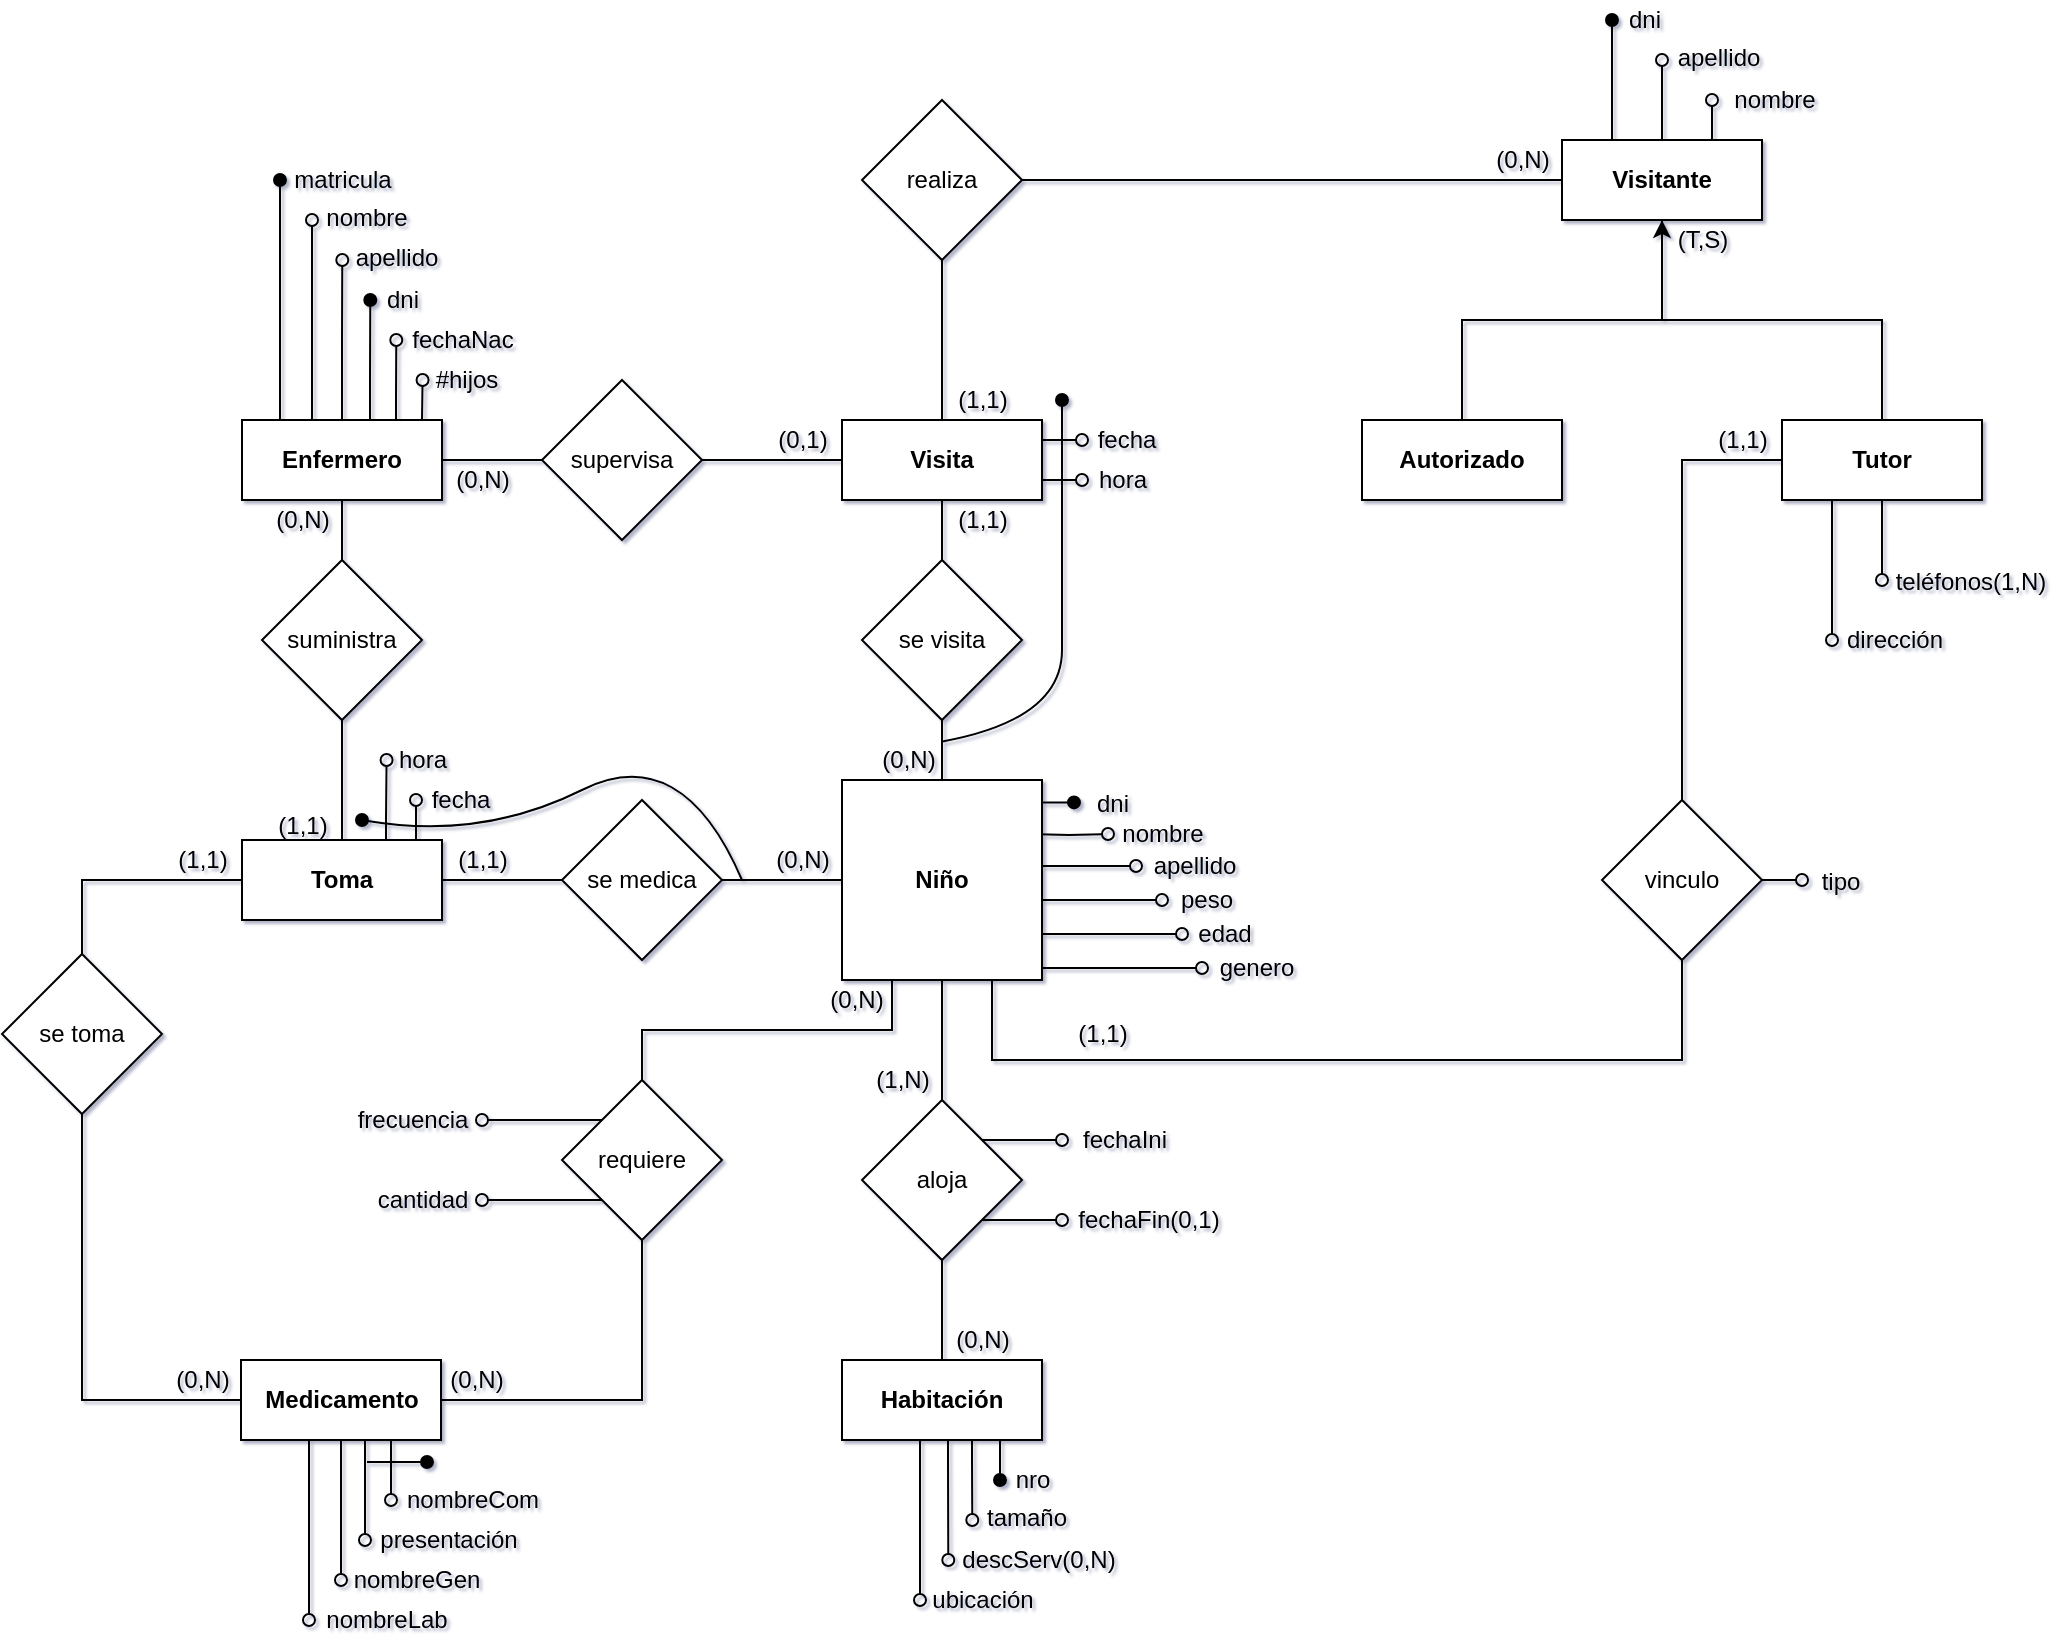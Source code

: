 <mxfile version="17.4.5" type="github">
  <diagram id="ZYVVKtb8utbKUZH2lx0a" name="Página-1">
    <mxGraphModel dx="1695" dy="1696" grid="1" gridSize="10" guides="1" tooltips="1" connect="1" arrows="1" fold="1" page="1" pageScale="1" pageWidth="827" pageHeight="1169" background="none" math="0" shadow="1">
      <root>
        <mxCell id="0" />
        <mxCell id="1" parent="0" />
        <mxCell id="OvHx3TqHr2t8oJDqC7Or-1" style="edgeStyle=orthogonalEdgeStyle;rounded=0;orthogonalLoop=1;jettySize=auto;html=1;exitX=0.75;exitY=1;exitDx=0;exitDy=0;startArrow=none;startFill=0;endArrow=oval;endFill=1;" parent="1" edge="1">
          <mxGeometry relative="1" as="geometry">
            <mxPoint x="279" y="530" as="targetPoint" />
            <mxPoint x="279" y="510" as="sourcePoint" />
          </mxGeometry>
        </mxCell>
        <mxCell id="OvHx3TqHr2t8oJDqC7Or-2" style="edgeStyle=orthogonalEdgeStyle;rounded=0;orthogonalLoop=1;jettySize=auto;html=1;exitX=0.5;exitY=1;exitDx=0;exitDy=0;startArrow=none;startFill=0;endArrow=oval;endFill=0;" parent="1" edge="1">
          <mxGeometry relative="1" as="geometry">
            <mxPoint x="265.143" y="550" as="targetPoint" />
            <mxPoint x="265" y="510" as="sourcePoint" />
            <Array as="points">
              <mxPoint x="265" y="520" />
              <mxPoint x="265" y="520" />
            </Array>
          </mxGeometry>
        </mxCell>
        <mxCell id="OvHx3TqHr2t8oJDqC7Or-3" style="edgeStyle=orthogonalEdgeStyle;rounded=0;orthogonalLoop=1;jettySize=auto;html=1;exitX=0.5;exitY=1;exitDx=0;exitDy=0;startArrow=none;startFill=0;endArrow=oval;endFill=0;" parent="1" edge="1">
          <mxGeometry relative="1" as="geometry">
            <mxPoint x="253.143" y="570" as="targetPoint" />
            <mxPoint x="253" y="510" as="sourcePoint" />
            <Array as="points">
              <mxPoint x="253" y="520" />
              <mxPoint x="253" y="520" />
            </Array>
          </mxGeometry>
        </mxCell>
        <mxCell id="OvHx3TqHr2t8oJDqC7Or-4" style="edgeStyle=orthogonalEdgeStyle;rounded=0;orthogonalLoop=1;jettySize=auto;html=1;exitX=0.25;exitY=1;exitDx=0;exitDy=0;startArrow=none;startFill=0;endArrow=oval;endFill=0;" parent="1" edge="1">
          <mxGeometry relative="1" as="geometry">
            <mxPoint x="239" y="590" as="targetPoint" />
            <mxPoint x="239" y="510" as="sourcePoint" />
          </mxGeometry>
        </mxCell>
        <mxCell id="ldB5xFA6lpnTHOYbWixm-1" value="Habitación" style="rounded=0;whiteSpace=wrap;html=1;fontStyle=1" parent="1" vertex="1">
          <mxGeometry x="200" y="470" width="100" height="40" as="geometry" />
        </mxCell>
        <mxCell id="OvHx3TqHr2t8oJDqC7Or-9" style="edgeStyle=orthogonalEdgeStyle;rounded=0;orthogonalLoop=1;jettySize=auto;html=1;exitX=0.75;exitY=0;exitDx=0;exitDy=0;startArrow=none;startFill=0;endArrow=oval;endFill=0;" parent="1" edge="1">
          <mxGeometry relative="1" as="geometry">
            <mxPoint x="-9.714" y="-20" as="targetPoint" />
            <mxPoint x="-10" as="sourcePoint" />
          </mxGeometry>
        </mxCell>
        <mxCell id="OvHx3TqHr2t8oJDqC7Or-10" style="edgeStyle=orthogonalEdgeStyle;rounded=0;orthogonalLoop=1;jettySize=auto;html=1;exitX=0.5;exitY=0;exitDx=0;exitDy=0;startArrow=none;startFill=0;endArrow=oval;endFill=0;" parent="1" edge="1">
          <mxGeometry relative="1" as="geometry">
            <mxPoint x="-22.857" y="-40" as="targetPoint" />
            <mxPoint x="-23" as="sourcePoint" />
            <Array as="points">
              <mxPoint x="-23" y="-10" />
              <mxPoint x="-23" y="-10" />
            </Array>
          </mxGeometry>
        </mxCell>
        <mxCell id="OvHx3TqHr2t8oJDqC7Or-11" style="edgeStyle=orthogonalEdgeStyle;rounded=0;orthogonalLoop=1;jettySize=auto;html=1;exitX=0.5;exitY=0;exitDx=0;exitDy=0;startArrow=none;startFill=0;endArrow=oval;endFill=1;" parent="1" edge="1">
          <mxGeometry relative="1" as="geometry">
            <mxPoint x="-35.857" y="-60" as="targetPoint" />
            <mxPoint x="-36" as="sourcePoint" />
            <Array as="points">
              <mxPoint x="-36" y="-20" />
              <mxPoint x="-36" y="-20" />
            </Array>
          </mxGeometry>
        </mxCell>
        <mxCell id="OvHx3TqHr2t8oJDqC7Or-12" style="edgeStyle=orthogonalEdgeStyle;rounded=0;orthogonalLoop=1;jettySize=auto;html=1;exitX=0.5;exitY=0;exitDx=0;exitDy=0;startArrow=none;startFill=0;endArrow=oval;endFill=0;" parent="1" source="ldB5xFA6lpnTHOYbWixm-2" edge="1">
          <mxGeometry relative="1" as="geometry">
            <mxPoint x="-49.857" y="-80" as="targetPoint" />
          </mxGeometry>
        </mxCell>
        <mxCell id="OvHx3TqHr2t8oJDqC7Or-13" style="edgeStyle=orthogonalEdgeStyle;rounded=0;orthogonalLoop=1;jettySize=auto;html=1;exitX=0.25;exitY=0;exitDx=0;exitDy=0;startArrow=none;startFill=0;endArrow=oval;endFill=0;" parent="1" edge="1">
          <mxGeometry relative="1" as="geometry">
            <mxPoint x="-65" y="-100" as="targetPoint" />
            <mxPoint x="-65" as="sourcePoint" />
          </mxGeometry>
        </mxCell>
        <mxCell id="OvHx3TqHr2t8oJDqC7Or-14" style="edgeStyle=orthogonalEdgeStyle;rounded=0;orthogonalLoop=1;jettySize=auto;html=1;exitX=0.25;exitY=0;exitDx=0;exitDy=0;startArrow=none;startFill=0;endArrow=oval;endFill=1;" parent="1" edge="1">
          <mxGeometry relative="1" as="geometry">
            <mxPoint x="-81" y="-120" as="targetPoint" />
            <mxPoint x="-81" as="sourcePoint" />
          </mxGeometry>
        </mxCell>
        <mxCell id="ldB5xFA6lpnTHOYbWixm-2" value="Enfermero" style="rounded=0;whiteSpace=wrap;html=1;fontStyle=1" parent="1" vertex="1">
          <mxGeometry x="-100" width="100" height="40" as="geometry" />
        </mxCell>
        <mxCell id="ldB5xFA6lpnTHOYbWixm-5" style="rounded=0;orthogonalLoop=1;jettySize=auto;html=1;exitX=0.5;exitY=1;exitDx=0;exitDy=0;entryX=0.5;entryY=0;entryDx=0;entryDy=0;edgeStyle=orthogonalEdgeStyle;endArrow=none;endFill=0;" parent="1" source="ldB5xFA6lpnTHOYbWixm-3" target="ldB5xFA6lpnTHOYbWixm-4" edge="1">
          <mxGeometry relative="1" as="geometry" />
        </mxCell>
        <mxCell id="OvHx3TqHr2t8oJDqC7Or-21" style="edgeStyle=orthogonalEdgeStyle;rounded=0;orthogonalLoop=1;jettySize=auto;html=1;exitX=0.983;exitY=0.142;exitDx=0;exitDy=0;startArrow=none;startFill=0;endArrow=oval;endFill=1;exitPerimeter=0;" parent="1" edge="1">
          <mxGeometry relative="1" as="geometry">
            <mxPoint x="316" y="191" as="targetPoint" />
            <mxPoint x="284.3" y="191.2" as="sourcePoint" />
          </mxGeometry>
        </mxCell>
        <mxCell id="OvHx3TqHr2t8oJDqC7Or-23" style="edgeStyle=orthogonalEdgeStyle;rounded=0;orthogonalLoop=1;jettySize=auto;html=1;exitX=1;exitY=0.75;exitDx=0;exitDy=0;startArrow=none;startFill=0;endArrow=oval;endFill=0;" parent="1" edge="1">
          <mxGeometry relative="1" as="geometry">
            <mxPoint x="293" y="207" as="sourcePoint" />
            <mxPoint x="333" y="207" as="targetPoint" />
          </mxGeometry>
        </mxCell>
        <mxCell id="OvHx3TqHr2t8oJDqC7Or-25" style="edgeStyle=orthogonalEdgeStyle;rounded=0;orthogonalLoop=1;jettySize=auto;html=1;exitX=1;exitY=0.5;exitDx=0;exitDy=0;startArrow=none;startFill=0;endArrow=oval;endFill=0;" parent="1" edge="1">
          <mxGeometry relative="1" as="geometry">
            <mxPoint x="347" y="223" as="targetPoint" />
            <mxPoint x="297" y="223" as="sourcePoint" />
          </mxGeometry>
        </mxCell>
        <mxCell id="OvHx3TqHr2t8oJDqC7Or-27" style="edgeStyle=orthogonalEdgeStyle;rounded=0;orthogonalLoop=1;jettySize=auto;html=1;exitX=1;exitY=0.75;exitDx=0;exitDy=0;startArrow=none;startFill=0;endArrow=oval;endFill=0;" parent="1" edge="1">
          <mxGeometry relative="1" as="geometry">
            <mxPoint x="360" y="240" as="targetPoint" />
            <mxPoint x="300" y="240" as="sourcePoint" />
          </mxGeometry>
        </mxCell>
        <mxCell id="OvHx3TqHr2t8oJDqC7Or-30" style="rounded=0;orthogonalLoop=1;jettySize=auto;html=1;exitX=1;exitY=1;exitDx=0;exitDy=0;startArrow=none;startFill=0;endArrow=oval;endFill=0;" parent="1" edge="1">
          <mxGeometry relative="1" as="geometry">
            <mxPoint x="370" y="257" as="targetPoint" />
            <mxPoint x="300" y="257" as="sourcePoint" />
          </mxGeometry>
        </mxCell>
        <mxCell id="OvHx3TqHr2t8oJDqC7Or-32" style="edgeStyle=none;rounded=0;orthogonalLoop=1;jettySize=auto;html=1;exitX=1;exitY=1;exitDx=0;exitDy=0;startArrow=none;startFill=0;endArrow=oval;endFill=0;" parent="1" edge="1">
          <mxGeometry relative="1" as="geometry">
            <mxPoint x="380" y="274" as="targetPoint" />
            <mxPoint x="300" y="274" as="sourcePoint" />
          </mxGeometry>
        </mxCell>
        <mxCell id="OvHx3TqHr2t8oJDqC7Or-88" style="edgeStyle=orthogonalEdgeStyle;rounded=0;orthogonalLoop=1;jettySize=auto;html=1;exitX=0.25;exitY=1;exitDx=0;exitDy=0;entryX=0.5;entryY=0;entryDx=0;entryDy=0;startArrow=none;startFill=0;endArrow=none;endFill=0;" parent="1" source="ldB5xFA6lpnTHOYbWixm-3" target="OvHx3TqHr2t8oJDqC7Or-85" edge="1">
          <mxGeometry relative="1" as="geometry" />
        </mxCell>
        <mxCell id="ldB5xFA6lpnTHOYbWixm-3" value="Niño" style="rounded=0;whiteSpace=wrap;html=1;fontStyle=1" parent="1" vertex="1">
          <mxGeometry x="200" y="180" width="100" height="100" as="geometry" />
        </mxCell>
        <mxCell id="ldB5xFA6lpnTHOYbWixm-6" style="edgeStyle=orthogonalEdgeStyle;rounded=0;orthogonalLoop=1;jettySize=auto;html=1;exitX=0.5;exitY=1;exitDx=0;exitDy=0;entryX=0.5;entryY=0;entryDx=0;entryDy=0;endArrow=none;endFill=0;" parent="1" source="ldB5xFA6lpnTHOYbWixm-4" target="ldB5xFA6lpnTHOYbWixm-1" edge="1">
          <mxGeometry relative="1" as="geometry" />
        </mxCell>
        <mxCell id="v-rBTAr1B4yWfYjMJ2wU-1" style="edgeStyle=orthogonalEdgeStyle;rounded=0;orthogonalLoop=1;jettySize=auto;html=1;exitX=1;exitY=0;exitDx=0;exitDy=0;endArrow=oval;endFill=0;" parent="1" source="ldB5xFA6lpnTHOYbWixm-4" edge="1">
          <mxGeometry relative="1" as="geometry">
            <mxPoint x="310" y="360" as="targetPoint" />
          </mxGeometry>
        </mxCell>
        <mxCell id="v-rBTAr1B4yWfYjMJ2wU-2" style="edgeStyle=orthogonalEdgeStyle;rounded=0;orthogonalLoop=1;jettySize=auto;html=1;exitX=1;exitY=1;exitDx=0;exitDy=0;endArrow=oval;endFill=0;" parent="1" source="ldB5xFA6lpnTHOYbWixm-4" edge="1">
          <mxGeometry relative="1" as="geometry">
            <mxPoint x="310" y="400" as="targetPoint" />
          </mxGeometry>
        </mxCell>
        <mxCell id="ldB5xFA6lpnTHOYbWixm-4" value="aloja" style="rhombus;whiteSpace=wrap;html=1;" parent="1" vertex="1">
          <mxGeometry x="210" y="340" width="80" height="80" as="geometry" />
        </mxCell>
        <mxCell id="OvHx3TqHr2t8oJDqC7Or-34" style="edgeStyle=none;rounded=0;orthogonalLoop=1;jettySize=auto;html=1;exitX=0.75;exitY=1;exitDx=0;exitDy=0;startArrow=none;startFill=0;endArrow=oval;endFill=0;" parent="1" source="ldB5xFA6lpnTHOYbWixm-7" edge="1">
          <mxGeometry relative="1" as="geometry">
            <mxPoint x="-25.5" y="540" as="targetPoint" />
          </mxGeometry>
        </mxCell>
        <mxCell id="OvHx3TqHr2t8oJDqC7Or-35" style="edgeStyle=orthogonalEdgeStyle;rounded=0;orthogonalLoop=1;jettySize=auto;html=1;exitX=0.75;exitY=1;exitDx=0;exitDy=0;startArrow=none;startFill=0;endArrow=oval;endFill=0;" parent="1" source="ldB5xFA6lpnTHOYbWixm-7" edge="1">
          <mxGeometry relative="1" as="geometry">
            <mxPoint x="-38.5" y="560" as="targetPoint" />
            <mxPoint x="-38.5" y="520" as="sourcePoint" />
            <Array as="points">
              <mxPoint x="-38.5" y="510" />
            </Array>
          </mxGeometry>
        </mxCell>
        <mxCell id="OvHx3TqHr2t8oJDqC7Or-36" style="edgeStyle=none;rounded=0;orthogonalLoop=1;jettySize=auto;html=1;exitX=0.5;exitY=1;exitDx=0;exitDy=0;startArrow=none;startFill=0;endArrow=oval;endFill=0;" parent="1" source="ldB5xFA6lpnTHOYbWixm-7" edge="1">
          <mxGeometry relative="1" as="geometry">
            <mxPoint x="-50.5" y="580" as="targetPoint" />
          </mxGeometry>
        </mxCell>
        <mxCell id="OvHx3TqHr2t8oJDqC7Or-37" style="edgeStyle=orthogonalEdgeStyle;rounded=0;orthogonalLoop=1;jettySize=auto;html=1;exitX=0.5;exitY=1;exitDx=0;exitDy=0;startArrow=none;startFill=0;endArrow=oval;endFill=0;" parent="1" source="ldB5xFA6lpnTHOYbWixm-7" edge="1">
          <mxGeometry relative="1" as="geometry">
            <mxPoint x="-66.5" y="600" as="targetPoint" />
            <mxPoint x="-66.5" y="520" as="sourcePoint" />
            <Array as="points">
              <mxPoint x="-66.5" y="510" />
            </Array>
          </mxGeometry>
        </mxCell>
        <mxCell id="ldB5xFA6lpnTHOYbWixm-7" value="Medicamento" style="rounded=0;whiteSpace=wrap;html=1;fontStyle=1" parent="1" vertex="1">
          <mxGeometry x="-100.5" y="470" width="100" height="40" as="geometry" />
        </mxCell>
        <mxCell id="ldB5xFA6lpnTHOYbWixm-32" style="edgeStyle=orthogonalEdgeStyle;rounded=0;orthogonalLoop=1;jettySize=auto;html=1;exitX=0.5;exitY=0;exitDx=0;exitDy=0;entryX=0.5;entryY=1;entryDx=0;entryDy=0;endArrow=classic;endFill=1;" parent="1" source="ldB5xFA6lpnTHOYbWixm-8" target="ldB5xFA6lpnTHOYbWixm-30" edge="1">
          <mxGeometry relative="1" as="geometry" />
        </mxCell>
        <mxCell id="OvHx3TqHr2t8oJDqC7Or-56" style="edgeStyle=orthogonalEdgeStyle;rounded=0;orthogonalLoop=1;jettySize=auto;html=1;exitX=0.5;exitY=1;exitDx=0;exitDy=0;startArrow=none;startFill=0;endArrow=oval;endFill=0;" parent="1" source="ldB5xFA6lpnTHOYbWixm-8" edge="1">
          <mxGeometry relative="1" as="geometry">
            <mxPoint x="720" y="80" as="targetPoint" />
          </mxGeometry>
        </mxCell>
        <mxCell id="OvHx3TqHr2t8oJDqC7Or-57" style="edgeStyle=orthogonalEdgeStyle;rounded=0;orthogonalLoop=1;jettySize=auto;html=1;exitX=0.25;exitY=1;exitDx=0;exitDy=0;startArrow=none;startFill=0;endArrow=oval;endFill=0;" parent="1" source="ldB5xFA6lpnTHOYbWixm-8" edge="1">
          <mxGeometry relative="1" as="geometry">
            <mxPoint x="695" y="110" as="targetPoint" />
          </mxGeometry>
        </mxCell>
        <mxCell id="ldB5xFA6lpnTHOYbWixm-8" value="Tutor" style="rounded=0;whiteSpace=wrap;html=1;fontStyle=1" parent="1" vertex="1">
          <mxGeometry x="670" width="100" height="40" as="geometry" />
        </mxCell>
        <mxCell id="ldB5xFA6lpnTHOYbWixm-31" style="edgeStyle=orthogonalEdgeStyle;rounded=0;orthogonalLoop=1;jettySize=auto;html=1;exitX=0.5;exitY=0;exitDx=0;exitDy=0;entryX=0.5;entryY=1;entryDx=0;entryDy=0;endArrow=none;endFill=0;" parent="1" source="ldB5xFA6lpnTHOYbWixm-9" target="ldB5xFA6lpnTHOYbWixm-30" edge="1">
          <mxGeometry relative="1" as="geometry" />
        </mxCell>
        <mxCell id="ldB5xFA6lpnTHOYbWixm-9" value="Autorizado" style="rounded=0;whiteSpace=wrap;html=1;fontStyle=1" parent="1" vertex="1">
          <mxGeometry x="460" width="100" height="40" as="geometry" />
        </mxCell>
        <mxCell id="ldB5xFA6lpnTHOYbWixm-13" style="edgeStyle=orthogonalEdgeStyle;rounded=0;orthogonalLoop=1;jettySize=auto;html=1;exitX=0.5;exitY=1;exitDx=0;exitDy=0;entryX=0.5;entryY=0;entryDx=0;entryDy=0;endArrow=none;endFill=0;" parent="1" source="ldB5xFA6lpnTHOYbWixm-10" target="ldB5xFA6lpnTHOYbWixm-11" edge="1">
          <mxGeometry relative="1" as="geometry" />
        </mxCell>
        <mxCell id="ldB5xFA6lpnTHOYbWixm-15" style="edgeStyle=orthogonalEdgeStyle;rounded=0;orthogonalLoop=1;jettySize=auto;html=1;exitX=0.5;exitY=0;exitDx=0;exitDy=0;entryX=0.5;entryY=1;entryDx=0;entryDy=0;endArrow=none;endFill=0;" parent="1" source="ldB5xFA6lpnTHOYbWixm-10" target="ldB5xFA6lpnTHOYbWixm-14" edge="1">
          <mxGeometry relative="1" as="geometry" />
        </mxCell>
        <mxCell id="OvHx3TqHr2t8oJDqC7Or-64" style="edgeStyle=orthogonalEdgeStyle;rounded=0;orthogonalLoop=1;jettySize=auto;html=1;exitX=1;exitY=0.25;exitDx=0;exitDy=0;startArrow=none;startFill=0;endArrow=oval;endFill=0;" parent="1" source="ldB5xFA6lpnTHOYbWixm-10" edge="1">
          <mxGeometry relative="1" as="geometry">
            <mxPoint x="320" y="10" as="targetPoint" />
          </mxGeometry>
        </mxCell>
        <mxCell id="OvHx3TqHr2t8oJDqC7Or-66" style="edgeStyle=orthogonalEdgeStyle;rounded=0;orthogonalLoop=1;jettySize=auto;html=1;exitX=1;exitY=0.75;exitDx=0;exitDy=0;startArrow=none;startFill=0;endArrow=oval;endFill=0;" parent="1" source="ldB5xFA6lpnTHOYbWixm-10" edge="1">
          <mxGeometry relative="1" as="geometry">
            <mxPoint x="320" y="30" as="targetPoint" />
          </mxGeometry>
        </mxCell>
        <mxCell id="ldB5xFA6lpnTHOYbWixm-10" value="Visita" style="rounded=0;whiteSpace=wrap;html=1;fontStyle=1" parent="1" vertex="1">
          <mxGeometry x="200" width="100" height="40" as="geometry" />
        </mxCell>
        <mxCell id="ldB5xFA6lpnTHOYbWixm-12" style="edgeStyle=orthogonalEdgeStyle;rounded=0;orthogonalLoop=1;jettySize=auto;html=1;exitX=0.5;exitY=1;exitDx=0;exitDy=0;entryX=0.5;entryY=0;entryDx=0;entryDy=0;endArrow=none;endFill=0;" parent="1" source="ldB5xFA6lpnTHOYbWixm-11" target="ldB5xFA6lpnTHOYbWixm-3" edge="1">
          <mxGeometry relative="1" as="geometry" />
        </mxCell>
        <mxCell id="ldB5xFA6lpnTHOYbWixm-11" value="se visita" style="rhombus;whiteSpace=wrap;html=1;" parent="1" vertex="1">
          <mxGeometry x="210" y="70" width="80" height="80" as="geometry" />
        </mxCell>
        <mxCell id="ldB5xFA6lpnTHOYbWixm-34" style="edgeStyle=orthogonalEdgeStyle;rounded=0;orthogonalLoop=1;jettySize=auto;html=1;exitX=1;exitY=0.5;exitDx=0;exitDy=0;entryX=0;entryY=0.5;entryDx=0;entryDy=0;endArrow=none;endFill=0;" parent="1" source="ldB5xFA6lpnTHOYbWixm-14" target="ldB5xFA6lpnTHOYbWixm-30" edge="1">
          <mxGeometry relative="1" as="geometry" />
        </mxCell>
        <mxCell id="ldB5xFA6lpnTHOYbWixm-14" value="realiza" style="rhombus;whiteSpace=wrap;html=1;" parent="1" vertex="1">
          <mxGeometry x="210" y="-160" width="80" height="80" as="geometry" />
        </mxCell>
        <mxCell id="ldB5xFA6lpnTHOYbWixm-18" style="edgeStyle=orthogonalEdgeStyle;rounded=0;orthogonalLoop=1;jettySize=auto;html=1;exitX=1;exitY=0.5;exitDx=0;exitDy=0;entryX=0;entryY=0.5;entryDx=0;entryDy=0;endArrow=none;endFill=0;" parent="1" source="ldB5xFA6lpnTHOYbWixm-17" target="ldB5xFA6lpnTHOYbWixm-10" edge="1">
          <mxGeometry relative="1" as="geometry" />
        </mxCell>
        <mxCell id="ldB5xFA6lpnTHOYbWixm-19" style="edgeStyle=orthogonalEdgeStyle;rounded=0;orthogonalLoop=1;jettySize=auto;html=1;exitX=0;exitY=0.5;exitDx=0;exitDy=0;entryX=1;entryY=0.5;entryDx=0;entryDy=0;endArrow=none;endFill=0;" parent="1" source="ldB5xFA6lpnTHOYbWixm-17" target="ldB5xFA6lpnTHOYbWixm-2" edge="1">
          <mxGeometry relative="1" as="geometry" />
        </mxCell>
        <mxCell id="ldB5xFA6lpnTHOYbWixm-17" value="supervisa" style="rhombus;whiteSpace=wrap;html=1;" parent="1" vertex="1">
          <mxGeometry x="50" y="-20" width="80" height="80" as="geometry" />
        </mxCell>
        <mxCell id="ldB5xFA6lpnTHOYbWixm-22" style="edgeStyle=orthogonalEdgeStyle;rounded=0;orthogonalLoop=1;jettySize=auto;html=1;exitX=0.5;exitY=0;exitDx=0;exitDy=0;entryX=0.5;entryY=1;entryDx=0;entryDy=0;endArrow=none;endFill=0;" parent="1" source="ldB5xFA6lpnTHOYbWixm-20" target="ldB5xFA6lpnTHOYbWixm-2" edge="1">
          <mxGeometry relative="1" as="geometry" />
        </mxCell>
        <mxCell id="ldB5xFA6lpnTHOYbWixm-23" style="edgeStyle=orthogonalEdgeStyle;rounded=0;orthogonalLoop=1;jettySize=auto;html=1;exitX=0.5;exitY=1;exitDx=0;exitDy=0;entryX=0.5;entryY=0;entryDx=0;entryDy=0;endArrow=none;endFill=0;" parent="1" source="ldB5xFA6lpnTHOYbWixm-20" target="ldB5xFA6lpnTHOYbWixm-21" edge="1">
          <mxGeometry relative="1" as="geometry" />
        </mxCell>
        <mxCell id="ldB5xFA6lpnTHOYbWixm-20" value="suministra" style="rhombus;whiteSpace=wrap;html=1;" parent="1" vertex="1">
          <mxGeometry x="-90" y="70" width="80" height="80" as="geometry" />
        </mxCell>
        <mxCell id="ldB5xFA6lpnTHOYbWixm-25" style="edgeStyle=orthogonalEdgeStyle;rounded=0;orthogonalLoop=1;jettySize=auto;html=1;exitX=1;exitY=0.5;exitDx=0;exitDy=0;entryX=0;entryY=0.5;entryDx=0;entryDy=0;endArrow=none;endFill=0;" parent="1" source="ldB5xFA6lpnTHOYbWixm-21" target="ldB5xFA6lpnTHOYbWixm-24" edge="1">
          <mxGeometry relative="1" as="geometry" />
        </mxCell>
        <mxCell id="ldB5xFA6lpnTHOYbWixm-28" style="edgeStyle=orthogonalEdgeStyle;rounded=0;orthogonalLoop=1;jettySize=auto;html=1;exitX=0;exitY=0.5;exitDx=0;exitDy=0;entryX=0.5;entryY=0;entryDx=0;entryDy=0;endArrow=none;endFill=0;" parent="1" source="ldB5xFA6lpnTHOYbWixm-21" target="ldB5xFA6lpnTHOYbWixm-27" edge="1">
          <mxGeometry relative="1" as="geometry" />
        </mxCell>
        <mxCell id="OvHx3TqHr2t8oJDqC7Or-86" style="edgeStyle=orthogonalEdgeStyle;rounded=0;orthogonalLoop=1;jettySize=auto;html=1;exitX=0.75;exitY=0;exitDx=0;exitDy=0;startArrow=none;startFill=0;endArrow=oval;endFill=0;" parent="1" edge="1">
          <mxGeometry relative="1" as="geometry">
            <mxPoint x="-27.714" y="170" as="targetPoint" />
            <mxPoint x="-28" y="210" as="sourcePoint" />
            <Array as="points">
              <mxPoint x="-28" y="200" />
              <mxPoint x="-28" y="200" />
            </Array>
          </mxGeometry>
        </mxCell>
        <mxCell id="ldB5xFA6lpnTHOYbWixm-21" value="Toma" style="rounded=0;whiteSpace=wrap;html=1;fontStyle=1" parent="1" vertex="1">
          <mxGeometry x="-100" y="210" width="100" height="40" as="geometry" />
        </mxCell>
        <mxCell id="ldB5xFA6lpnTHOYbWixm-26" style="edgeStyle=orthogonalEdgeStyle;rounded=0;orthogonalLoop=1;jettySize=auto;html=1;exitX=1;exitY=0.5;exitDx=0;exitDy=0;entryX=0;entryY=0.5;entryDx=0;entryDy=0;endArrow=none;endFill=0;" parent="1" source="ldB5xFA6lpnTHOYbWixm-24" target="ldB5xFA6lpnTHOYbWixm-3" edge="1">
          <mxGeometry relative="1" as="geometry" />
        </mxCell>
        <mxCell id="OvHx3TqHr2t8oJDqC7Or-80" style="edgeStyle=orthogonalEdgeStyle;rounded=0;orthogonalLoop=1;jettySize=auto;html=1;exitX=0.5;exitY=0;exitDx=0;exitDy=0;startArrow=none;startFill=0;endArrow=oval;endFill=0;" parent="1" edge="1">
          <mxGeometry relative="1" as="geometry">
            <mxPoint x="-13" y="190" as="targetPoint" />
            <mxPoint x="-13" y="210" as="sourcePoint" />
          </mxGeometry>
        </mxCell>
        <mxCell id="ldB5xFA6lpnTHOYbWixm-24" value="se medica" style="rhombus;whiteSpace=wrap;html=1;" parent="1" vertex="1">
          <mxGeometry x="60" y="190" width="80" height="80" as="geometry" />
        </mxCell>
        <mxCell id="ldB5xFA6lpnTHOYbWixm-29" style="edgeStyle=orthogonalEdgeStyle;rounded=0;orthogonalLoop=1;jettySize=auto;html=1;exitX=0.5;exitY=1;exitDx=0;exitDy=0;entryX=0;entryY=0.5;entryDx=0;entryDy=0;endArrow=none;endFill=0;" parent="1" source="ldB5xFA6lpnTHOYbWixm-27" target="ldB5xFA6lpnTHOYbWixm-7" edge="1">
          <mxGeometry relative="1" as="geometry" />
        </mxCell>
        <mxCell id="OvHx3TqHr2t8oJDqC7Or-45" style="edgeStyle=orthogonalEdgeStyle;rounded=0;orthogonalLoop=1;jettySize=auto;html=1;exitX=0;exitY=0;exitDx=0;exitDy=0;startArrow=none;startFill=0;endArrow=oval;endFill=0;" parent="1" edge="1">
          <mxGeometry relative="1" as="geometry">
            <mxPoint x="20" y="350" as="targetPoint" />
            <mxPoint x="80" y="350" as="sourcePoint" />
          </mxGeometry>
        </mxCell>
        <mxCell id="OvHx3TqHr2t8oJDqC7Or-47" style="edgeStyle=orthogonalEdgeStyle;rounded=0;orthogonalLoop=1;jettySize=auto;html=1;exitX=0;exitY=1;exitDx=0;exitDy=0;startArrow=none;startFill=0;endArrow=oval;endFill=0;" parent="1" edge="1">
          <mxGeometry relative="1" as="geometry">
            <mxPoint x="20" y="390" as="targetPoint" />
            <mxPoint x="80" y="390" as="sourcePoint" />
          </mxGeometry>
        </mxCell>
        <mxCell id="ldB5xFA6lpnTHOYbWixm-27" value="se toma" style="rhombus;whiteSpace=wrap;html=1;" parent="1" vertex="1">
          <mxGeometry x="-220" y="267" width="80" height="80" as="geometry" />
        </mxCell>
        <mxCell id="OvHx3TqHr2t8oJDqC7Or-49" style="edgeStyle=orthogonalEdgeStyle;rounded=0;orthogonalLoop=1;jettySize=auto;html=1;exitX=0.25;exitY=0;exitDx=0;exitDy=0;startArrow=none;startFill=0;endArrow=oval;endFill=1;" parent="1" source="ldB5xFA6lpnTHOYbWixm-30" edge="1">
          <mxGeometry relative="1" as="geometry">
            <mxPoint x="585" y="-200" as="targetPoint" />
          </mxGeometry>
        </mxCell>
        <mxCell id="OvHx3TqHr2t8oJDqC7Or-51" style="edgeStyle=orthogonalEdgeStyle;rounded=0;orthogonalLoop=1;jettySize=auto;html=1;exitX=0.5;exitY=0;exitDx=0;exitDy=0;startArrow=none;startFill=0;endArrow=oval;endFill=0;" parent="1" source="ldB5xFA6lpnTHOYbWixm-30" edge="1">
          <mxGeometry relative="1" as="geometry">
            <mxPoint x="610" y="-180" as="targetPoint" />
          </mxGeometry>
        </mxCell>
        <mxCell id="OvHx3TqHr2t8oJDqC7Or-53" style="edgeStyle=orthogonalEdgeStyle;rounded=0;orthogonalLoop=1;jettySize=auto;html=1;exitX=0.75;exitY=0;exitDx=0;exitDy=0;startArrow=none;startFill=0;endArrow=oval;endFill=0;" parent="1" source="ldB5xFA6lpnTHOYbWixm-30" edge="1">
          <mxGeometry relative="1" as="geometry">
            <mxPoint x="635" y="-160" as="targetPoint" />
          </mxGeometry>
        </mxCell>
        <mxCell id="ldB5xFA6lpnTHOYbWixm-30" value="Visitante" style="rounded=0;whiteSpace=wrap;html=1;fontStyle=1" parent="1" vertex="1">
          <mxGeometry x="560" y="-140" width="100" height="40" as="geometry" />
        </mxCell>
        <mxCell id="ldB5xFA6lpnTHOYbWixm-33" value="(T,S)" style="text;html=1;align=center;verticalAlign=middle;resizable=0;points=[];autosize=1;strokeColor=none;fillColor=none;" parent="1" vertex="1">
          <mxGeometry x="610" y="-100" width="40" height="20" as="geometry" />
        </mxCell>
        <mxCell id="ldB5xFA6lpnTHOYbWixm-35" value="(1,N)" style="text;html=1;align=center;verticalAlign=middle;resizable=0;points=[];autosize=1;strokeColor=none;fillColor=none;" parent="1" vertex="1">
          <mxGeometry x="210" y="320" width="40" height="20" as="geometry" />
        </mxCell>
        <mxCell id="ldB5xFA6lpnTHOYbWixm-37" value="(0,N)" style="text;html=1;align=center;verticalAlign=middle;resizable=0;points=[];autosize=1;strokeColor=none;fillColor=none;" parent="1" vertex="1">
          <mxGeometry x="250" y="450" width="40" height="20" as="geometry" />
        </mxCell>
        <mxCell id="OvHx3TqHr2t8oJDqC7Or-5" value="nro" style="text;html=1;align=center;verticalAlign=middle;resizable=0;points=[];autosize=1;strokeColor=none;fillColor=none;" parent="1" vertex="1">
          <mxGeometry x="280" y="520" width="30" height="20" as="geometry" />
        </mxCell>
        <mxCell id="OvHx3TqHr2t8oJDqC7Or-6" value="tamaño" style="text;html=1;align=center;verticalAlign=middle;resizable=0;points=[];autosize=1;strokeColor=none;fillColor=none;" parent="1" vertex="1">
          <mxGeometry x="262" y="539" width="60" height="20" as="geometry" />
        </mxCell>
        <mxCell id="OvHx3TqHr2t8oJDqC7Or-7" value="descServ(0,N)" style="text;html=1;align=center;verticalAlign=middle;resizable=0;points=[];autosize=1;strokeColor=none;fillColor=none;" parent="1" vertex="1">
          <mxGeometry x="253" y="560" width="90" height="20" as="geometry" />
        </mxCell>
        <mxCell id="OvHx3TqHr2t8oJDqC7Or-8" value="ubicación" style="text;html=1;align=center;verticalAlign=middle;resizable=0;points=[];autosize=1;strokeColor=none;fillColor=none;" parent="1" vertex="1">
          <mxGeometry x="235" y="580" width="70" height="20" as="geometry" />
        </mxCell>
        <mxCell id="OvHx3TqHr2t8oJDqC7Or-15" value="matricula" style="text;html=1;align=center;verticalAlign=middle;resizable=0;points=[];autosize=1;strokeColor=none;fillColor=none;" parent="1" vertex="1">
          <mxGeometry x="-80" y="-130" width="60" height="20" as="geometry" />
        </mxCell>
        <mxCell id="OvHx3TqHr2t8oJDqC7Or-16" value="nombre" style="text;html=1;align=center;verticalAlign=middle;resizable=0;points=[];autosize=1;strokeColor=none;fillColor=none;" parent="1" vertex="1">
          <mxGeometry x="-68" y="-111" width="60" height="20" as="geometry" />
        </mxCell>
        <mxCell id="OvHx3TqHr2t8oJDqC7Or-17" value="apellido" style="text;html=1;align=center;verticalAlign=middle;resizable=0;points=[];autosize=1;strokeColor=none;fillColor=none;" parent="1" vertex="1">
          <mxGeometry x="-53" y="-91" width="60" height="20" as="geometry" />
        </mxCell>
        <mxCell id="OvHx3TqHr2t8oJDqC7Or-18" value="dni" style="text;html=1;align=center;verticalAlign=middle;resizable=0;points=[];autosize=1;strokeColor=none;fillColor=none;" parent="1" vertex="1">
          <mxGeometry x="-35" y="-70" width="30" height="20" as="geometry" />
        </mxCell>
        <mxCell id="OvHx3TqHr2t8oJDqC7Or-19" value="fechaNac" style="text;html=1;align=center;verticalAlign=middle;resizable=0;points=[];autosize=1;strokeColor=none;fillColor=none;" parent="1" vertex="1">
          <mxGeometry x="-25" y="-50" width="70" height="20" as="geometry" />
        </mxCell>
        <mxCell id="OvHx3TqHr2t8oJDqC7Or-20" value="#hijos" style="text;html=1;align=center;verticalAlign=middle;resizable=0;points=[];autosize=1;strokeColor=none;fillColor=none;" parent="1" vertex="1">
          <mxGeometry x="-13" y="-30" width="50" height="20" as="geometry" />
        </mxCell>
        <mxCell id="OvHx3TqHr2t8oJDqC7Or-22" value="dni" style="text;html=1;align=center;verticalAlign=middle;resizable=0;points=[];autosize=1;strokeColor=none;fillColor=none;" parent="1" vertex="1">
          <mxGeometry x="320" y="182" width="30" height="20" as="geometry" />
        </mxCell>
        <mxCell id="OvHx3TqHr2t8oJDqC7Or-24" value="nombre" style="text;html=1;align=center;verticalAlign=middle;resizable=0;points=[];autosize=1;strokeColor=none;fillColor=none;" parent="1" vertex="1">
          <mxGeometry x="330" y="197" width="60" height="20" as="geometry" />
        </mxCell>
        <mxCell id="OvHx3TqHr2t8oJDqC7Or-26" value="apellido" style="text;html=1;align=center;verticalAlign=middle;resizable=0;points=[];autosize=1;strokeColor=none;fillColor=none;" parent="1" vertex="1">
          <mxGeometry x="346" y="213" width="60" height="20" as="geometry" />
        </mxCell>
        <mxCell id="OvHx3TqHr2t8oJDqC7Or-28" value="peso" style="text;html=1;align=center;verticalAlign=middle;resizable=0;points=[];autosize=1;strokeColor=none;fillColor=none;" parent="1" vertex="1">
          <mxGeometry x="362" y="230" width="40" height="20" as="geometry" />
        </mxCell>
        <mxCell id="OvHx3TqHr2t8oJDqC7Or-31" value="edad" style="text;html=1;align=center;verticalAlign=middle;resizable=0;points=[];autosize=1;strokeColor=none;fillColor=none;" parent="1" vertex="1">
          <mxGeometry x="371" y="247" width="40" height="20" as="geometry" />
        </mxCell>
        <mxCell id="OvHx3TqHr2t8oJDqC7Or-33" value="genero" style="text;html=1;align=center;verticalAlign=middle;resizable=0;points=[];autosize=1;strokeColor=none;fillColor=none;" parent="1" vertex="1">
          <mxGeometry x="382" y="264" width="50" height="20" as="geometry" />
        </mxCell>
        <mxCell id="OvHx3TqHr2t8oJDqC7Or-38" value="nombreCom" style="text;html=1;align=center;verticalAlign=middle;resizable=0;points=[];autosize=1;strokeColor=none;fillColor=none;" parent="1" vertex="1">
          <mxGeometry x="-25.5" y="530" width="80" height="20" as="geometry" />
        </mxCell>
        <mxCell id="OvHx3TqHr2t8oJDqC7Or-39" value="presentación" style="text;html=1;align=center;verticalAlign=middle;resizable=0;points=[];autosize=1;strokeColor=none;fillColor=none;" parent="1" vertex="1">
          <mxGeometry x="-37.5" y="550" width="80" height="20" as="geometry" />
        </mxCell>
        <mxCell id="OvHx3TqHr2t8oJDqC7Or-41" value="nombreGen" style="text;html=1;align=center;verticalAlign=middle;resizable=0;points=[];autosize=1;strokeColor=none;fillColor=none;" parent="1" vertex="1">
          <mxGeometry x="-53.5" y="570" width="80" height="20" as="geometry" />
        </mxCell>
        <mxCell id="OvHx3TqHr2t8oJDqC7Or-42" value="nombreLab" style="text;html=1;align=center;verticalAlign=middle;resizable=0;points=[];autosize=1;strokeColor=none;fillColor=none;" parent="1" vertex="1">
          <mxGeometry x="-68.5" y="590" width="80" height="20" as="geometry" />
        </mxCell>
        <mxCell id="OvHx3TqHr2t8oJDqC7Or-43" value="" style="endArrow=oval;html=1;rounded=0;endFill=1;" parent="1" edge="1">
          <mxGeometry width="50" height="50" relative="1" as="geometry">
            <mxPoint x="-37.5" y="521" as="sourcePoint" />
            <mxPoint x="-7.5" y="521" as="targetPoint" />
          </mxGeometry>
        </mxCell>
        <mxCell id="OvHx3TqHr2t8oJDqC7Or-46" value="frecuencia" style="text;html=1;align=center;verticalAlign=middle;resizable=0;points=[];autosize=1;strokeColor=none;fillColor=none;" parent="1" vertex="1">
          <mxGeometry x="-50" y="340" width="70" height="20" as="geometry" />
        </mxCell>
        <mxCell id="OvHx3TqHr2t8oJDqC7Or-48" value="cantidad" style="text;html=1;align=center;verticalAlign=middle;resizable=0;points=[];autosize=1;strokeColor=none;fillColor=none;" parent="1" vertex="1">
          <mxGeometry x="-40" y="380" width="60" height="20" as="geometry" />
        </mxCell>
        <mxCell id="OvHx3TqHr2t8oJDqC7Or-50" value="dni" style="text;html=1;align=center;verticalAlign=middle;resizable=0;points=[];autosize=1;strokeColor=none;fillColor=none;" parent="1" vertex="1">
          <mxGeometry x="586" y="-210" width="30" height="20" as="geometry" />
        </mxCell>
        <mxCell id="OvHx3TqHr2t8oJDqC7Or-52" value="apellido" style="text;html=1;align=center;verticalAlign=middle;resizable=0;points=[];autosize=1;strokeColor=none;fillColor=none;" parent="1" vertex="1">
          <mxGeometry x="608" y="-191" width="60" height="20" as="geometry" />
        </mxCell>
        <mxCell id="OvHx3TqHr2t8oJDqC7Or-54" value="nombre" style="text;html=1;align=center;verticalAlign=middle;resizable=0;points=[];autosize=1;strokeColor=none;fillColor=none;" parent="1" vertex="1">
          <mxGeometry x="636" y="-170" width="60" height="20" as="geometry" />
        </mxCell>
        <mxCell id="OvHx3TqHr2t8oJDqC7Or-59" value="teléfonos(1,N)" style="text;html=1;align=center;verticalAlign=middle;resizable=0;points=[];autosize=1;strokeColor=none;fillColor=none;" parent="1" vertex="1">
          <mxGeometry x="719" y="71" width="90" height="20" as="geometry" />
        </mxCell>
        <mxCell id="OvHx3TqHr2t8oJDqC7Or-60" value="dirección" style="text;html=1;align=center;verticalAlign=middle;resizable=0;points=[];autosize=1;strokeColor=none;fillColor=none;" parent="1" vertex="1">
          <mxGeometry x="696" y="100" width="60" height="20" as="geometry" />
        </mxCell>
        <mxCell id="OvHx3TqHr2t8oJDqC7Or-61" value="(0,1)" style="text;html=1;align=center;verticalAlign=middle;resizable=0;points=[];autosize=1;strokeColor=none;fillColor=none;" parent="1" vertex="1">
          <mxGeometry x="160" width="40" height="20" as="geometry" />
        </mxCell>
        <mxCell id="OvHx3TqHr2t8oJDqC7Or-62" value="(0,N)" style="text;html=1;align=center;verticalAlign=middle;resizable=0;points=[];autosize=1;strokeColor=none;fillColor=none;" parent="1" vertex="1">
          <mxGeometry y="20" width="40" height="20" as="geometry" />
        </mxCell>
        <mxCell id="OvHx3TqHr2t8oJDqC7Or-65" value="fecha" style="text;html=1;align=center;verticalAlign=middle;resizable=0;points=[];autosize=1;strokeColor=none;fillColor=none;" parent="1" vertex="1">
          <mxGeometry x="322" width="40" height="20" as="geometry" />
        </mxCell>
        <mxCell id="OvHx3TqHr2t8oJDqC7Or-67" value="hora" style="text;html=1;align=center;verticalAlign=middle;resizable=0;points=[];autosize=1;strokeColor=none;fillColor=none;" parent="1" vertex="1">
          <mxGeometry x="320" y="20" width="40" height="20" as="geometry" />
        </mxCell>
        <mxCell id="OvHx3TqHr2t8oJDqC7Or-68" value="(1,1)" style="text;html=1;align=center;verticalAlign=middle;resizable=0;points=[];autosize=1;strokeColor=none;fillColor=none;" parent="1" vertex="1">
          <mxGeometry x="250" y="40" width="40" height="20" as="geometry" />
        </mxCell>
        <mxCell id="OvHx3TqHr2t8oJDqC7Or-69" value="(1,1)" style="text;html=1;align=center;verticalAlign=middle;resizable=0;points=[];autosize=1;strokeColor=none;fillColor=none;" parent="1" vertex="1">
          <mxGeometry x="250" y="-20" width="40" height="20" as="geometry" />
        </mxCell>
        <mxCell id="OvHx3TqHr2t8oJDqC7Or-70" value="(0,N)" style="text;html=1;align=center;verticalAlign=middle;resizable=0;points=[];autosize=1;strokeColor=none;fillColor=none;" parent="1" vertex="1">
          <mxGeometry x="213" y="160" width="40" height="20" as="geometry" />
        </mxCell>
        <mxCell id="OvHx3TqHr2t8oJDqC7Or-71" value="(0,N)" style="text;html=1;align=center;verticalAlign=middle;resizable=0;points=[];autosize=1;strokeColor=none;fillColor=none;" parent="1" vertex="1">
          <mxGeometry x="520" y="-140" width="40" height="20" as="geometry" />
        </mxCell>
        <mxCell id="OvHx3TqHr2t8oJDqC7Or-72" value="" style="curved=1;endArrow=oval;html=1;rounded=0;exitX=0.842;exitY=0.042;exitDx=0;exitDy=0;exitPerimeter=0;endFill=1;" parent="1" edge="1">
          <mxGeometry width="50" height="50" relative="1" as="geometry">
            <mxPoint x="249.68" y="160.84" as="sourcePoint" />
            <mxPoint x="310" y="-10" as="targetPoint" />
            <Array as="points">
              <mxPoint x="310" y="150" />
              <mxPoint x="310" y="80" />
            </Array>
          </mxGeometry>
        </mxCell>
        <mxCell id="OvHx3TqHr2t8oJDqC7Or-73" value="(1,1)" style="text;html=1;align=center;verticalAlign=middle;resizable=0;points=[];autosize=1;strokeColor=none;fillColor=none;" parent="1" vertex="1">
          <mxGeometry x="-90" y="193" width="40" height="20" as="geometry" />
        </mxCell>
        <mxCell id="OvHx3TqHr2t8oJDqC7Or-74" value="(1,1)" style="text;html=1;align=center;verticalAlign=middle;resizable=0;points=[];autosize=1;strokeColor=none;fillColor=none;" parent="1" vertex="1">
          <mxGeometry x="-140" y="210" width="40" height="20" as="geometry" />
        </mxCell>
        <mxCell id="OvHx3TqHr2t8oJDqC7Or-75" value="(1,1)" style="text;html=1;align=center;verticalAlign=middle;resizable=0;points=[];autosize=1;strokeColor=none;fillColor=none;" parent="1" vertex="1">
          <mxGeometry y="210" width="40" height="20" as="geometry" />
        </mxCell>
        <mxCell id="OvHx3TqHr2t8oJDqC7Or-77" value="(0,N)" style="text;html=1;align=center;verticalAlign=middle;resizable=0;points=[];autosize=1;strokeColor=none;fillColor=none;" parent="1" vertex="1">
          <mxGeometry x="160" y="210" width="40" height="20" as="geometry" />
        </mxCell>
        <mxCell id="OvHx3TqHr2t8oJDqC7Or-78" value="(0,N)" style="text;html=1;align=center;verticalAlign=middle;resizable=0;points=[];autosize=1;strokeColor=none;fillColor=none;" parent="1" vertex="1">
          <mxGeometry x="-90" y="40" width="40" height="20" as="geometry" />
        </mxCell>
        <mxCell id="OvHx3TqHr2t8oJDqC7Or-79" value="(0,N)" style="text;html=1;align=center;verticalAlign=middle;resizable=0;points=[];autosize=1;strokeColor=none;fillColor=none;" parent="1" vertex="1">
          <mxGeometry x="-140" y="470" width="40" height="20" as="geometry" />
        </mxCell>
        <mxCell id="OvHx3TqHr2t8oJDqC7Or-81" value="fecha" style="text;html=1;align=center;verticalAlign=middle;resizable=0;points=[];autosize=1;strokeColor=none;fillColor=none;" parent="1" vertex="1">
          <mxGeometry x="-11" y="180" width="40" height="20" as="geometry" />
        </mxCell>
        <mxCell id="OvHx3TqHr2t8oJDqC7Or-83" value="hora" style="text;html=1;align=center;verticalAlign=middle;resizable=0;points=[];autosize=1;strokeColor=none;fillColor=none;" parent="1" vertex="1">
          <mxGeometry x="-30.5" y="160" width="40" height="20" as="geometry" />
        </mxCell>
        <mxCell id="OvHx3TqHr2t8oJDqC7Or-89" style="edgeStyle=orthogonalEdgeStyle;rounded=0;orthogonalLoop=1;jettySize=auto;html=1;exitX=0.5;exitY=1;exitDx=0;exitDy=0;entryX=1;entryY=0.5;entryDx=0;entryDy=0;startArrow=none;startFill=0;endArrow=none;endFill=0;" parent="1" source="OvHx3TqHr2t8oJDqC7Or-85" target="ldB5xFA6lpnTHOYbWixm-7" edge="1">
          <mxGeometry relative="1" as="geometry" />
        </mxCell>
        <mxCell id="OvHx3TqHr2t8oJDqC7Or-85" value="requiere" style="rhombus;whiteSpace=wrap;html=1;" parent="1" vertex="1">
          <mxGeometry x="60" y="330" width="80" height="80" as="geometry" />
        </mxCell>
        <mxCell id="OvHx3TqHr2t8oJDqC7Or-90" value="(0,N)" style="text;html=1;align=center;verticalAlign=middle;resizable=0;points=[];autosize=1;strokeColor=none;fillColor=none;" parent="1" vertex="1">
          <mxGeometry x="-3" y="470" width="40" height="20" as="geometry" />
        </mxCell>
        <mxCell id="OvHx3TqHr2t8oJDqC7Or-91" value="(0,N)" style="text;html=1;align=center;verticalAlign=middle;resizable=0;points=[];autosize=1;strokeColor=none;fillColor=none;" parent="1" vertex="1">
          <mxGeometry x="187" y="280" width="40" height="20" as="geometry" />
        </mxCell>
        <mxCell id="OvHx3TqHr2t8oJDqC7Or-92" value="" style="curved=1;endArrow=oval;html=1;rounded=0;endFill=1;" parent="1" edge="1">
          <mxGeometry width="50" height="50" relative="1" as="geometry">
            <mxPoint x="150" y="230" as="sourcePoint" />
            <mxPoint x="-40" y="200" as="targetPoint" />
            <Array as="points">
              <mxPoint x="120" y="160" />
              <mxPoint x="20" y="210" />
            </Array>
          </mxGeometry>
        </mxCell>
        <mxCell id="v-rBTAr1B4yWfYjMJ2wU-3" value="fechaIni" style="text;html=1;align=center;verticalAlign=middle;resizable=0;points=[];autosize=1;strokeColor=none;fillColor=none;" parent="1" vertex="1">
          <mxGeometry x="311" y="350" width="60" height="20" as="geometry" />
        </mxCell>
        <mxCell id="v-rBTAr1B4yWfYjMJ2wU-4" value="fechaFin(0,1)" style="text;html=1;align=center;verticalAlign=middle;resizable=0;points=[];autosize=1;strokeColor=none;fillColor=none;" parent="1" vertex="1">
          <mxGeometry x="308" y="390" width="90" height="20" as="geometry" />
        </mxCell>
        <mxCell id="jQ1WvQ6Rl6EX-gSZGMwb-2" style="edgeStyle=orthogonalEdgeStyle;rounded=0;orthogonalLoop=1;jettySize=auto;html=1;exitX=0.5;exitY=1;exitDx=0;exitDy=0;entryX=0.75;entryY=1;entryDx=0;entryDy=0;endArrow=none;endFill=0;" edge="1" parent="1" source="jQ1WvQ6Rl6EX-gSZGMwb-1" target="ldB5xFA6lpnTHOYbWixm-3">
          <mxGeometry relative="1" as="geometry">
            <Array as="points">
              <mxPoint x="620" y="320" />
              <mxPoint x="275" y="320" />
            </Array>
          </mxGeometry>
        </mxCell>
        <mxCell id="jQ1WvQ6Rl6EX-gSZGMwb-3" style="edgeStyle=orthogonalEdgeStyle;rounded=0;orthogonalLoop=1;jettySize=auto;html=1;exitX=0.5;exitY=0;exitDx=0;exitDy=0;entryX=0;entryY=0.5;entryDx=0;entryDy=0;endArrow=none;endFill=0;" edge="1" parent="1" source="jQ1WvQ6Rl6EX-gSZGMwb-1" target="ldB5xFA6lpnTHOYbWixm-8">
          <mxGeometry relative="1" as="geometry" />
        </mxCell>
        <mxCell id="jQ1WvQ6Rl6EX-gSZGMwb-6" style="edgeStyle=orthogonalEdgeStyle;rounded=0;orthogonalLoop=1;jettySize=auto;html=1;exitX=1;exitY=0.5;exitDx=0;exitDy=0;endArrow=oval;endFill=0;" edge="1" parent="1" source="jQ1WvQ6Rl6EX-gSZGMwb-1">
          <mxGeometry relative="1" as="geometry">
            <mxPoint x="680" y="230" as="targetPoint" />
          </mxGeometry>
        </mxCell>
        <mxCell id="jQ1WvQ6Rl6EX-gSZGMwb-1" value="vinculo" style="rhombus;whiteSpace=wrap;html=1;" vertex="1" parent="1">
          <mxGeometry x="580" y="190" width="80" height="80" as="geometry" />
        </mxCell>
        <mxCell id="jQ1WvQ6Rl6EX-gSZGMwb-4" value="(1,1)" style="text;html=1;align=center;verticalAlign=middle;resizable=0;points=[];autosize=1;strokeColor=none;fillColor=none;" vertex="1" parent="1">
          <mxGeometry x="310" y="297" width="40" height="20" as="geometry" />
        </mxCell>
        <mxCell id="jQ1WvQ6Rl6EX-gSZGMwb-5" value="(1,1)" style="text;html=1;align=center;verticalAlign=middle;resizable=0;points=[];autosize=1;strokeColor=none;fillColor=none;" vertex="1" parent="1">
          <mxGeometry x="630" width="40" height="20" as="geometry" />
        </mxCell>
        <mxCell id="jQ1WvQ6Rl6EX-gSZGMwb-7" value="tipo" style="text;html=1;align=center;verticalAlign=middle;resizable=0;points=[];autosize=1;strokeColor=none;fillColor=none;" vertex="1" parent="1">
          <mxGeometry x="684" y="221" width="30" height="20" as="geometry" />
        </mxCell>
      </root>
    </mxGraphModel>
  </diagram>
</mxfile>

